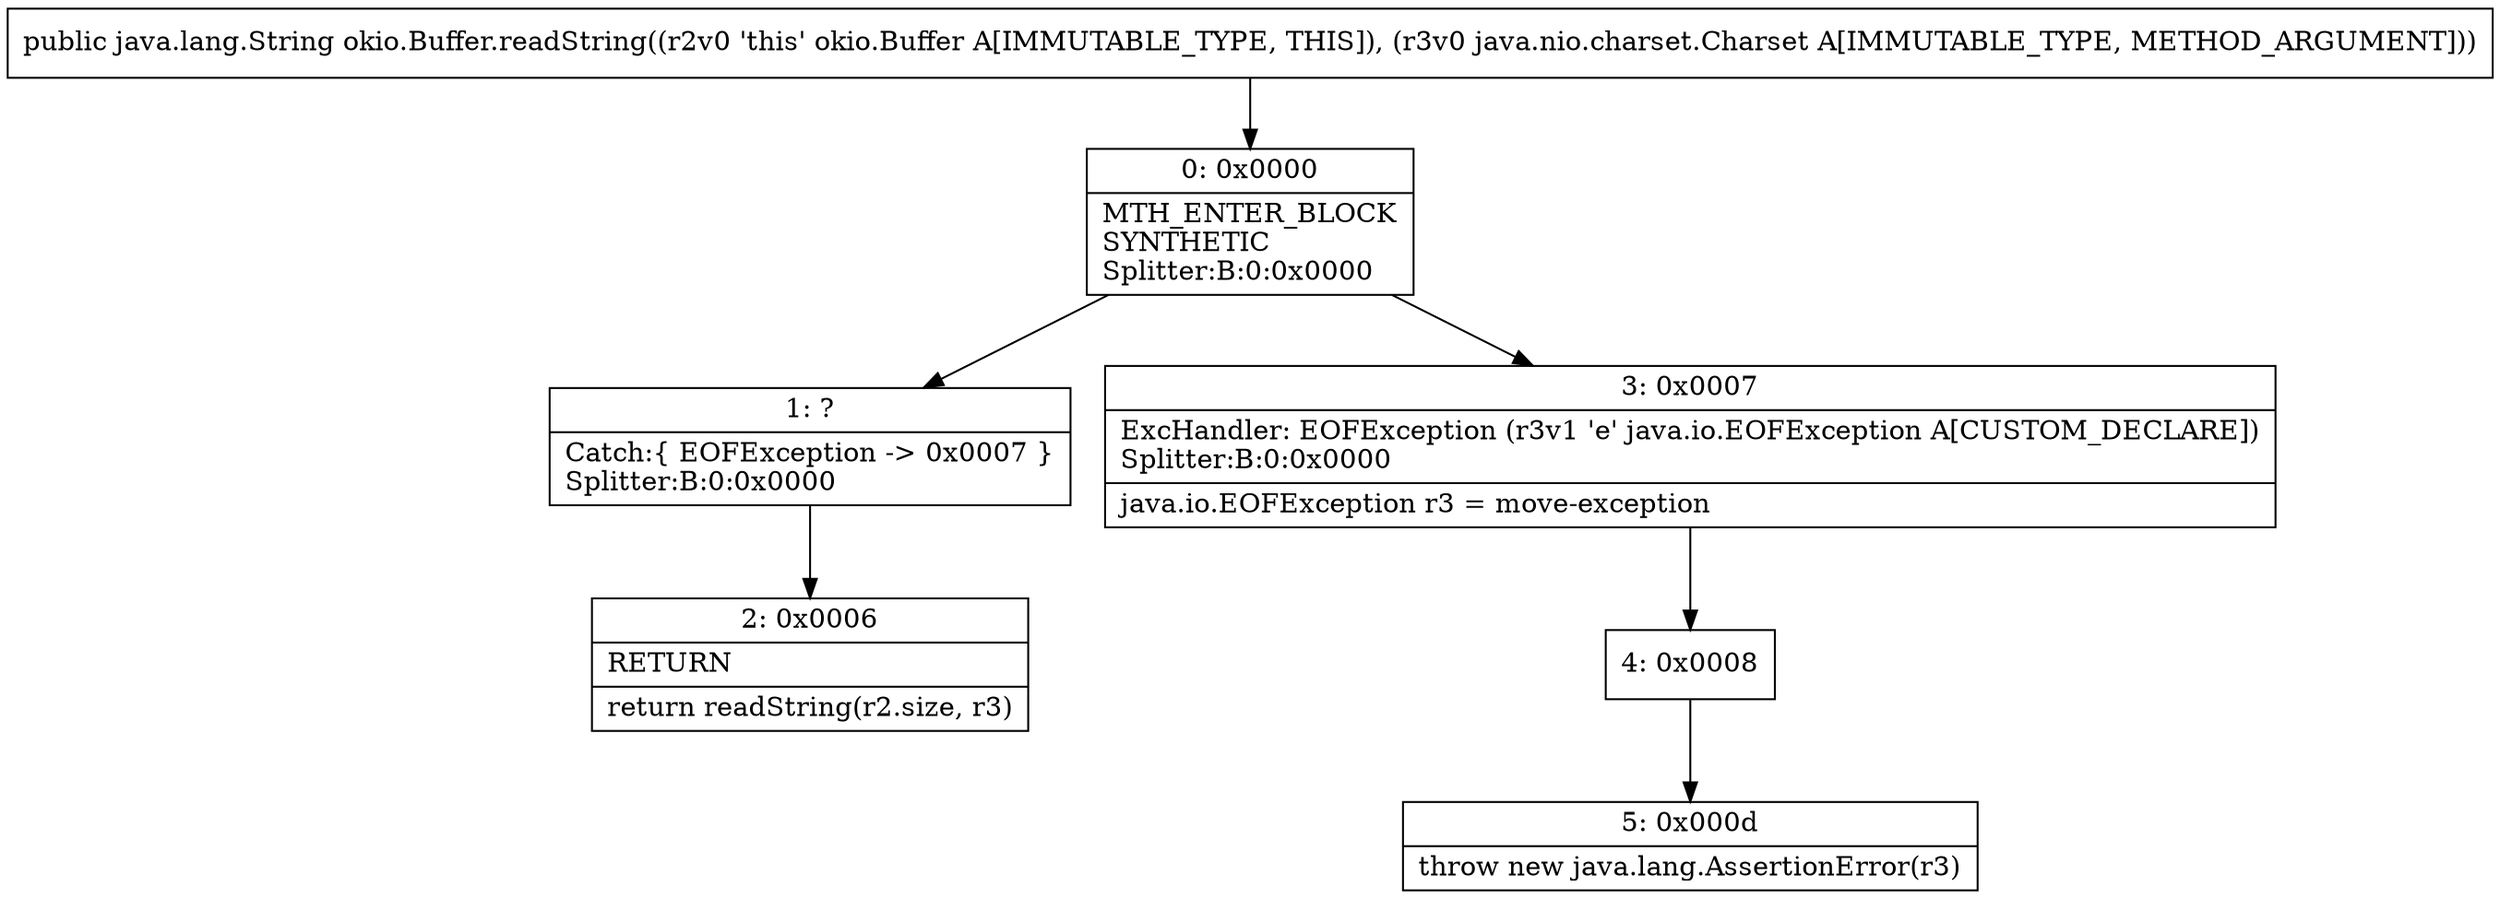 digraph "CFG forokio.Buffer.readString(Ljava\/nio\/charset\/Charset;)Ljava\/lang\/String;" {
Node_0 [shape=record,label="{0\:\ 0x0000|MTH_ENTER_BLOCK\lSYNTHETIC\lSplitter:B:0:0x0000\l}"];
Node_1 [shape=record,label="{1\:\ ?|Catch:\{ EOFException \-\> 0x0007 \}\lSplitter:B:0:0x0000\l}"];
Node_2 [shape=record,label="{2\:\ 0x0006|RETURN\l|return readString(r2.size, r3)\l}"];
Node_3 [shape=record,label="{3\:\ 0x0007|ExcHandler: EOFException (r3v1 'e' java.io.EOFException A[CUSTOM_DECLARE])\lSplitter:B:0:0x0000\l|java.io.EOFException r3 = move\-exception\l}"];
Node_4 [shape=record,label="{4\:\ 0x0008}"];
Node_5 [shape=record,label="{5\:\ 0x000d|throw new java.lang.AssertionError(r3)\l}"];
MethodNode[shape=record,label="{public java.lang.String okio.Buffer.readString((r2v0 'this' okio.Buffer A[IMMUTABLE_TYPE, THIS]), (r3v0 java.nio.charset.Charset A[IMMUTABLE_TYPE, METHOD_ARGUMENT])) }"];
MethodNode -> Node_0;
Node_0 -> Node_1;
Node_0 -> Node_3;
Node_1 -> Node_2;
Node_3 -> Node_4;
Node_4 -> Node_5;
}

